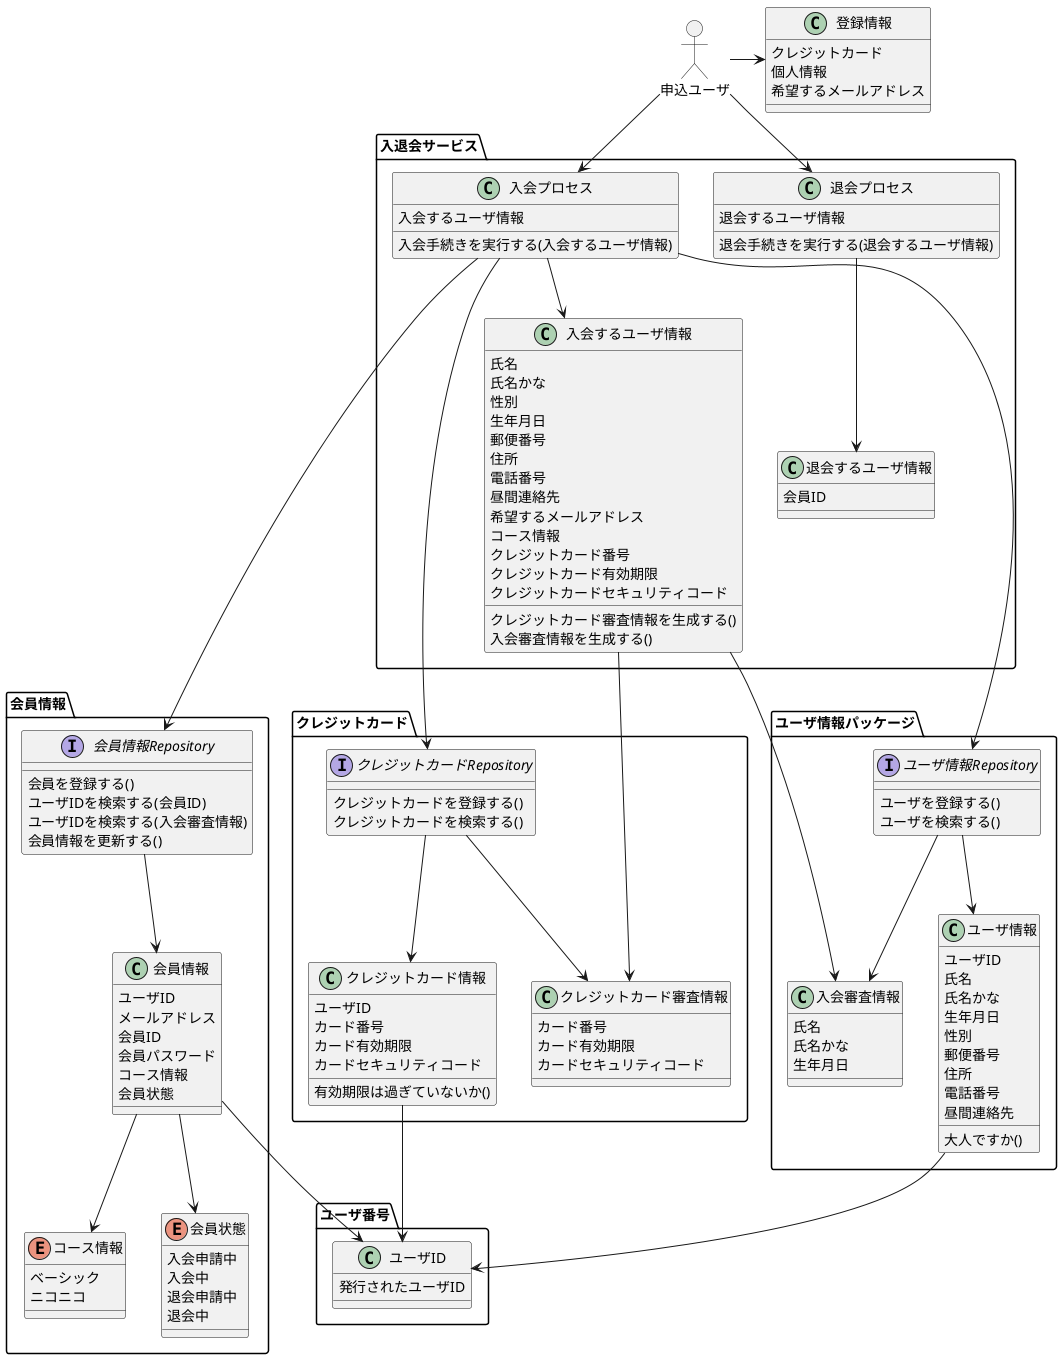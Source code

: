 @startuml
mix_actor 申込ユーザ


'left to right direction

'hide circle
'hide method


package 入退会サービス {

    class 入会プロセス{
        入会するユーザ情報

        入会手続きを実行する(入会するユーザ情報)
    }

    class 退会プロセス{
        退会するユーザ情報

        退会手続きを実行する(退会するユーザ情報)
    }

    class 入会するユーザ情報{
        氏名
        氏名かな
        性別
        生年月日
        郵便番号
        住所
        電話番号
        昼間連絡先
        希望するメールアドレス
        コース情報
        クレジットカード番号
        クレジットカード有効期限
        クレジットカードセキュリティコード

        クレジットカード審査情報を生成する()
        入会審査情報を生成する()
    }

    class 退会するユーザ情報{
        会員ID
    }

    入会プロセス --> 入会するユーザ情報
    退会プロセス --> 退会するユーザ情報

}
package ユーザ番号{

    class ユーザID{
        発行されたユーザID
    }

}

package 会員情報{

    class 会員情報{
        ユーザID
        メールアドレス
        会員ID
        会員パスワード
        コース情報
        会員状態
    }

    enum コース情報{
        ベーシック
        ニコニコ
    }


    interface 会員情報Repository{
        会員を登録する()
        ユーザIDを検索する(会員ID)
        ユーザIDを検索する(入会審査情報)
        会員情報を更新する()
    }

    enum 会員状態{
        入会申請中
        入会中
        退会申請中
        退会中
    }

    会員情報Repository --> 会員情報
    会員情報 --> 会員状態
    会員情報 --> コース情報
    会員情報 --> ユーザID


}
入会プロセス ---> 会員情報Repository
'入会プロセス -> ユーザID発番Repository

package ユーザ情報パッケージ {

    class ユーザ情報{
        ユーザID
        氏名
        氏名かな
        生年月日
        性別
        郵便番号
        住所
        電話番号
        昼間連絡先

        大人ですか()
    }


    interface ユーザ情報Repository{
        ユーザを登録する()
        ユーザを検索する()
    }

    class 入会審査情報{
        氏名
        氏名かな
        生年月日
    }

    ユーザ情報Repository --> 入会審査情報
    ユーザ情報Repository --> ユーザ情報
    ユーザ情報 --> ユーザID
    入会プロセス ---> ユーザ情報Repository
}


package クレジットカード {


    class クレジットカード情報{
        ユーザID
        カード番号
        カード有効期限
        カードセキュリティコード

        有効期限は過ぎていないか()
    }

    interface クレジットカードRepository{
        クレジットカードを登録する()
        クレジットカードを検索する()

    }

    class クレジットカード審査情報{
        カード番号
        カード有効期限
        カードセキュリティコード
    }

    クレジットカードRepository --> クレジットカード情報
    クレジットカードRepository --> クレジットカード審査情報
    クレジットカード情報 --> ユーザID
    入会プロセス ---> クレジットカードRepository
}

class 登録情報{
    クレジットカード
    個人情報
    希望するメールアドレス
}



入会するユーザ情報 -> 入会審査情報
入会するユーザ情報 -> クレジットカード審査情報
 申込ユーザ -r-> 登録情報
 申込ユーザ --> 入会プロセス
 申込ユーザ --> 退会プロセス





' クレジットカード -> クレジットカード審査情報

@enduml
